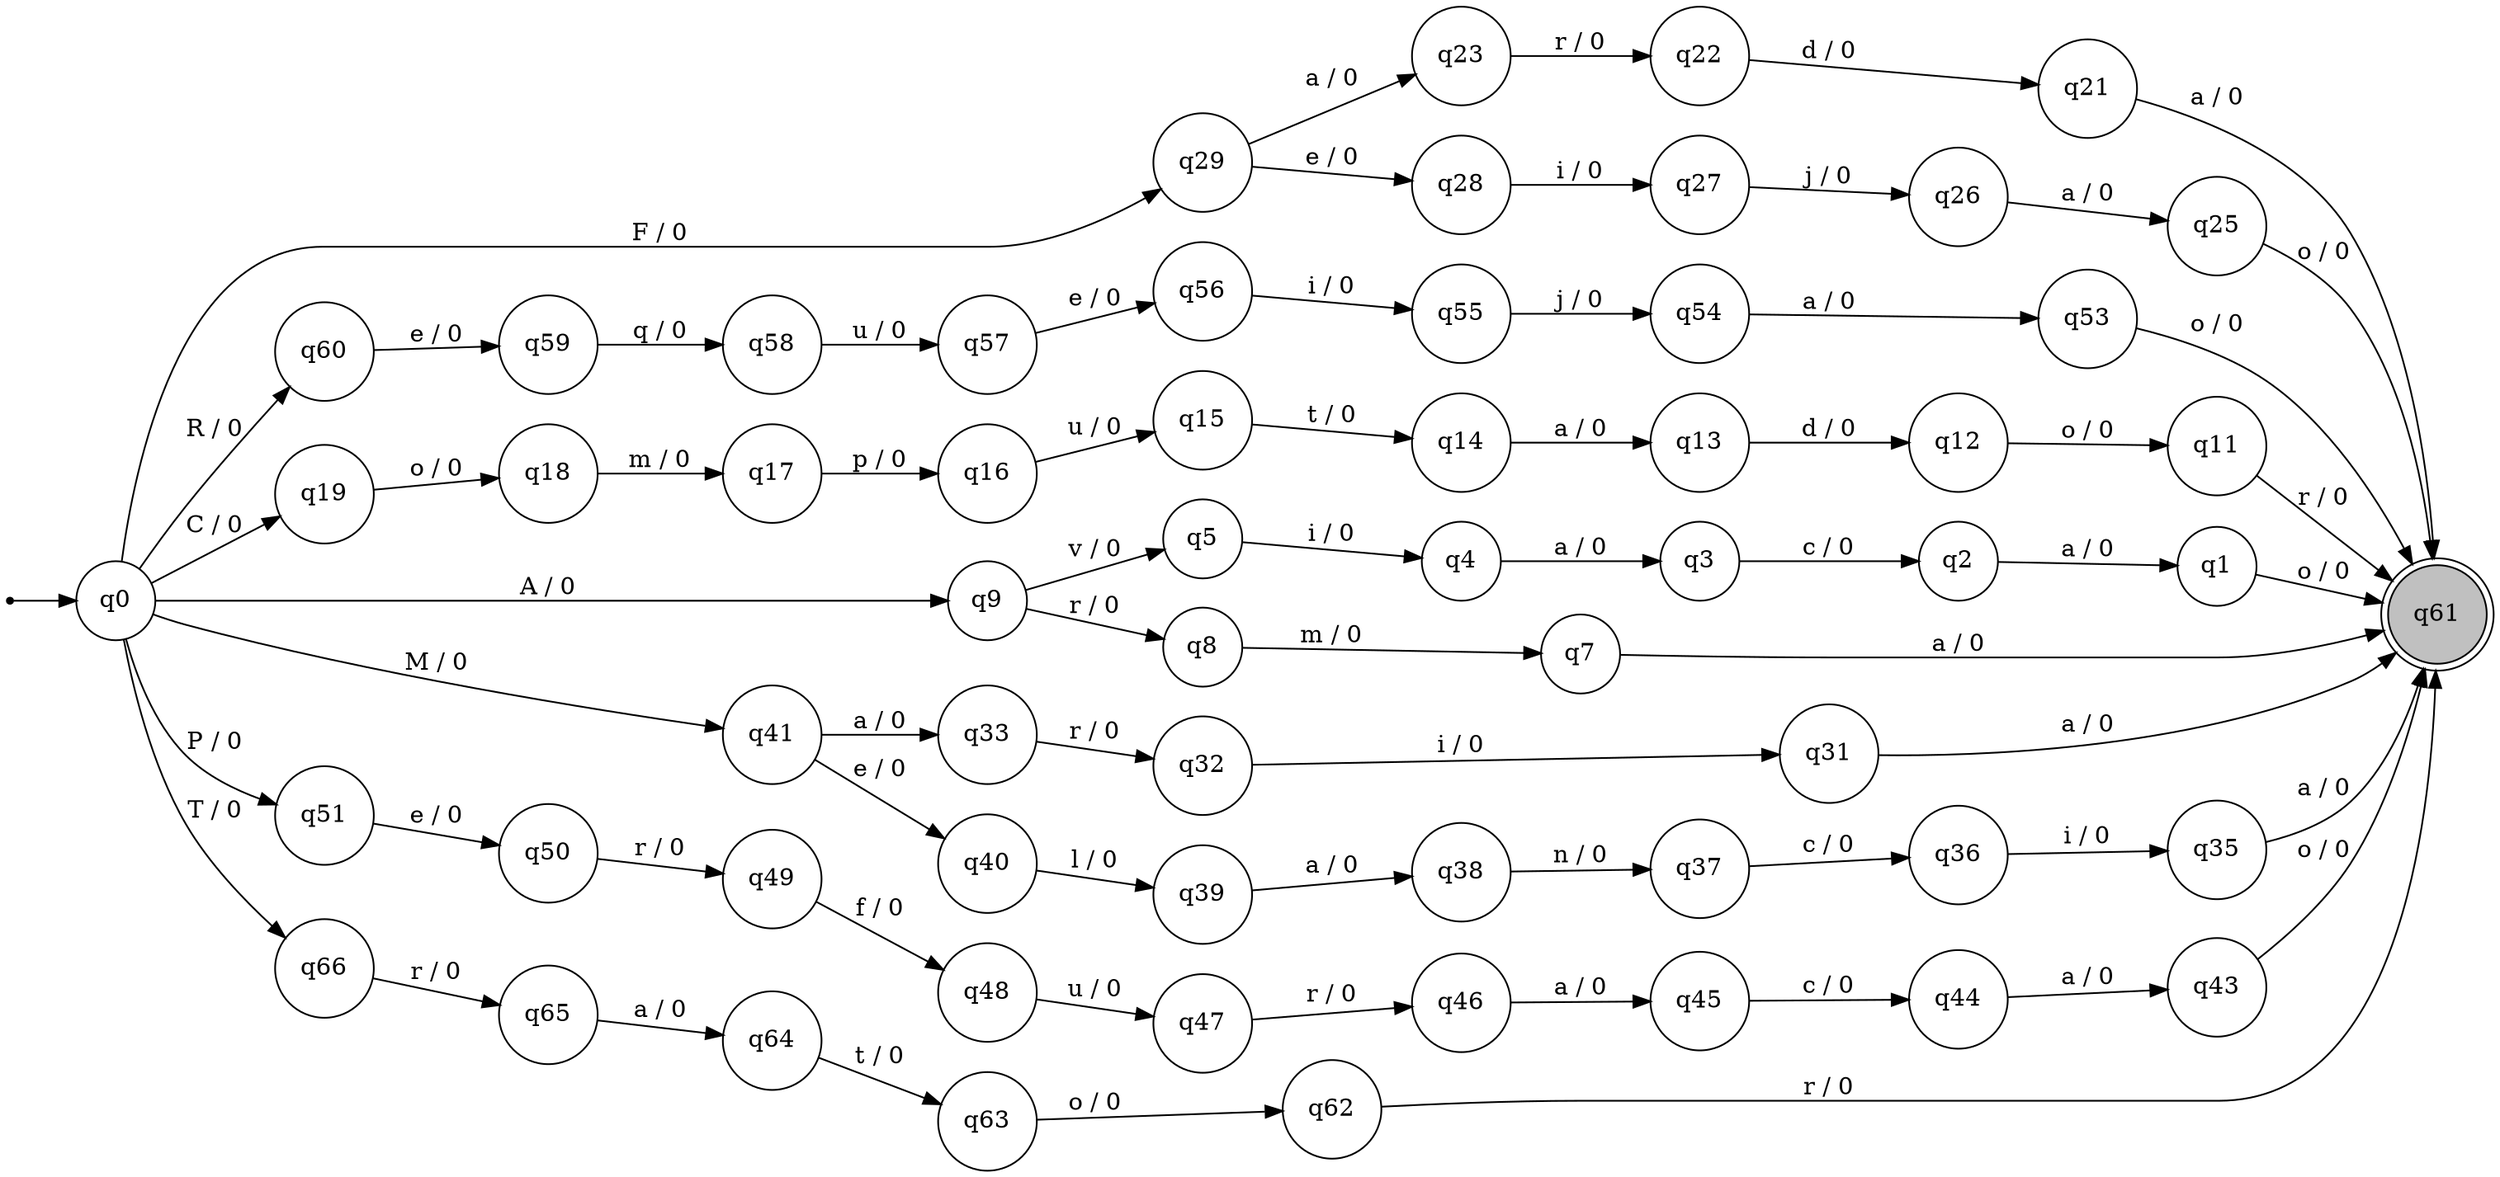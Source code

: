 digraph G {
rankdir=LR;
node [shape=circle];
ini [shape=point];
ini -> q0;
	q0 [label="q0"];
	q29 [label="q29"];
	q38 [label="q38"];
	q23 [label="q23"];
	q45 [label="q45"];
	q25 [label="q25"];
	q60 [label="q60"];
	q1 [label="q1"];
	q21 [label="q21"];
	q18 [label="q18"];
	q26 [label="q26"];
	q57 [label="q57"];
	q19 [label="q19"];
	q15 [label="q15"];
	q63 [label="q63"];
	q22 [label="q22"];
	q16 [label="q16"];
	q27 [label="q27"];
	q4 [label="q4"];
	q61 [label="q61"];
	q61 [shape=doublecircle];
	q61 [style=filled fillcolor=gray];
	q39 [label="q39"];
	q32 [label="q32"];
	q2 [label="q2"];
	q17 [label="q17"];
	q49 [label="q49"];
	q0 [label="q0"];
	q7 [label="q7"];
	q5 [label="q5"];
	q33 [label="q33"];
	q31 [label="q31"];
	q9 [label="q9"];
	q36 [label="q36"];
	q14 [label="q14"];
	q11 [label="q11"];
	q35 [label="q35"];
	q8 [label="q8"];
	q56 [label="q56"];
	q12 [label="q12"];
	q28 [label="q28"];
	q44 [label="q44"];
	q59 [label="q59"];
	q41 [label="q41"];
	q37 [label="q37"];
	q40 [label="q40"];
	q55 [label="q55"];
	q43 [label="q43"];
	q13 [label="q13"];
	q47 [label="q47"];
	q51 [label="q51"];
	q48 [label="q48"];
	q50 [label="q50"];
	q53 [label="q53"];
	q46 [label="q46"];
	q54 [label="q54"];
	q3 [label="q3"];
	q64 [label="q64"];
	q58 [label="q58"];
	q62 [label="q62"];
	q66 [label="q66"];
	q65 [label="q65"];
	q0 -> q66 [label="T / 0"];
	q0 -> q60 [label="R / 0"];
	q0 -> q41 [label="M / 0"];
	q0 -> q29 [label="F / 0"];
	q0 -> q51 [label="P / 0"];
	q0 -> q19 [label="C / 0"];
	q0 -> q9 [label="A / 0"];
	q29 -> q23 [label="a / 0"];
	q29 -> q28 [label="e / 0"];
	q38 -> q37 [label="n / 0"];
	q23 -> q22 [label="r / 0"];
	q45 -> q44 [label="c / 0"];
	q25 -> q61 [label="o / 0"];
	q60 -> q59 [label="e / 0"];
	q1 -> q61 [label="o / 0"];
	q21 -> q61 [label="a / 0"];
	q18 -> q17 [label="m / 0"];
	q26 -> q25 [label="a / 0"];
	q57 -> q56 [label="e / 0"];
	q19 -> q18 [label="o / 0"];
	q15 -> q14 [label="t / 0"];
	q63 -> q62 [label="o / 0"];
	q22 -> q21 [label="d / 0"];
	q16 -> q15 [label="u / 0"];
	q27 -> q26 [label="j / 0"];
	q4 -> q3 [label="a / 0"];
	q39 -> q38 [label="a / 0"];
	q32 -> q31 [label="i / 0"];
	q2 -> q1 [label="a / 0"];
	q17 -> q16 [label="p / 0"];
	q49 -> q48 [label="f / 0"];
	q7 -> q61 [label="a / 0"];
	q5 -> q4 [label="i / 0"];
	q33 -> q32 [label="r / 0"];
	q31 -> q61 [label="a / 0"];
	q9 -> q5 [label="v / 0"];
	q9 -> q8 [label="r / 0"];
	q36 -> q35 [label="i / 0"];
	q14 -> q13 [label="a / 0"];
	q11 -> q61 [label="r / 0"];
	q35 -> q61 [label="a / 0"];
	q8 -> q7 [label="m / 0"];
	q56 -> q55 [label="i / 0"];
	q12 -> q11 [label="o / 0"];
	q28 -> q27 [label="i / 0"];
	q44 -> q43 [label="a / 0"];
	q59 -> q58 [label="q / 0"];
	q41 -> q33 [label="a / 0"];
	q41 -> q40 [label="e / 0"];
	q37 -> q36 [label="c / 0"];
	q40 -> q39 [label="l / 0"];
	q55 -> q54 [label="j / 0"];
	q43 -> q61 [label="o / 0"];
	q13 -> q12 [label="d / 0"];
	q47 -> q46 [label="r / 0"];
	q51 -> q50 [label="e / 0"];
	q48 -> q47 [label="u / 0"];
	q50 -> q49 [label="r / 0"];
	q53 -> q61 [label="o / 0"];
	q46 -> q45 [label="a / 0"];
	q54 -> q53 [label="a / 0"];
	q3 -> q2 [label="c / 0"];
	q64 -> q63 [label="t / 0"];
	q58 -> q57 [label="u / 0"];
	q62 -> q61 [label="r / 0"];
	q66 -> q65 [label="r / 0"];
	q65 -> q64 [label="a / 0"];
}
